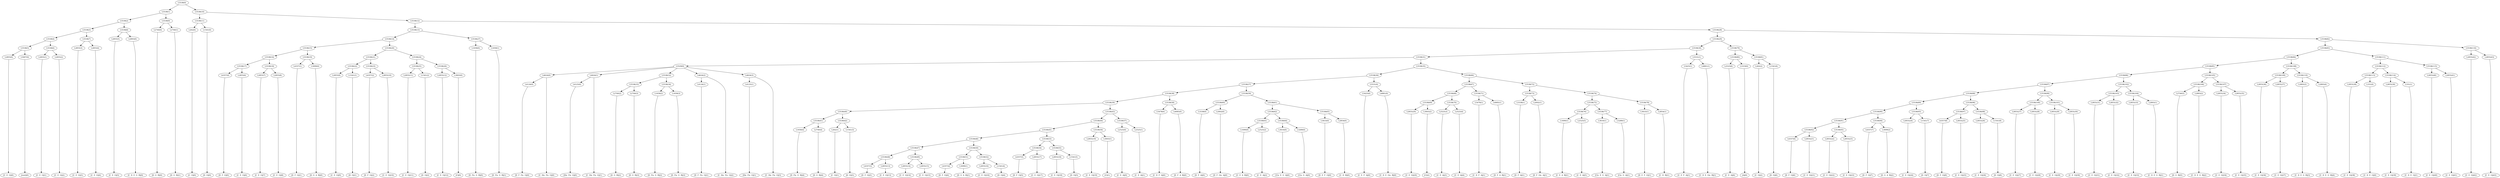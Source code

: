 digraph sample{
"L2855(0)"->"[C  E  G](0)"
"L5007(0)"->"[rest](0)"
"L5538(5)"->"L2855(0)"
"L5538(5)"->"L5007(0)"
"L2855(1)"->"[C  E  G](1)"
"L2855(2)"->"[C  E  G](2)"
"L5538(6)"->"L2855(1)"
"L5538(6)"->"L2855(2)"
"L5538(4)"->"L5538(5)"
"L5538(4)"->"L5538(6)"
"L2855(3)"->"[C  E  G](3)"
"L2855(4)"->"[C  E  G](4)"
"L5538(7)"->"L2855(3)"
"L5538(7)"->"L2855(4)"
"L5538(3)"->"L5538(4)"
"L5538(3)"->"L5538(7)"
"L2855(5)"->"[C  E  G](5)"
"L2893(0)"->"[C  D  E  G  B](0)"
"L5538(8)"->"L2855(5)"
"L5538(8)"->"L2893(0)"
"L5538(2)"->"L5538(3)"
"L5538(2)"->"L5538(8)"
"L2740(0)"->"[D  G  B](0)"
"L2740(1)"->"[D  G  B](1)"
"L5538(9)"->"L2740(0)"
"L5538(9)"->"L2740(1)"
"L5538(1)"->"L5538(2)"
"L5538(1)"->"L5538(9)"
"L262(0)"->"[C  G](0)"
"L1541(0)"->"[D  G](0)"
"L5538(11)"->"L262(0)"
"L5538(11)"->"L1541(0)"
"L4357(0)"->"[D  F  G](0)"
"L2855(6)"->"[C  E  G](6)"
"L5538(17)"->"L4357(0)"
"L5538(17)"->"L2855(6)"
"L2855(7)"->"[C  E  G](7)"
"L2855(8)"->"[C  E  G](8)"
"L5538(18)"->"L2855(7)"
"L5538(18)"->"L2855(8)"
"L5538(16)"->"L5538(17)"
"L5538(16)"->"L5538(18)"
"L4357(1)"->"[D  F  G](1)"
"L3099(0)"->"[D  G  A  B](0)"
"L5538(19)"->"L4357(1)"
"L5538(19)"->"L3099(0)"
"L5538(15)"->"L5538(16)"
"L5538(15)"->"L5538(19)"
"L2855(9)"->"[C  E  G](9)"
"L1541(1)"->"[D  G](1)"
"L5538(22)"->"L2855(9)"
"L5538(22)"->"L1541(1)"
"L4357(2)"->"[D  F  G](2)"
"L2855(10)"->"[C  E  G](10)"
"L5538(23)"->"L4357(2)"
"L5538(23)"->"L2855(10)"
"L5538(21)"->"L5538(22)"
"L5538(21)"->"L5538(23)"
"L2855(11)"->"[C  E  G](11)"
"L1541(2)"->"[D  G](2)"
"L5538(25)"->"L2855(11)"
"L5538(25)"->"L1541(2)"
"L2855(12)"->"[C  E  G](12)"
"L3003(0)"->"[C](0)"
"L5538(26)"->"L2855(12)"
"L5538(26)"->"L3003(0)"
"L5538(24)"->"L5538(25)"
"L5538(24)"->"L5538(26)"
"L5538(20)"->"L5538(21)"
"L5538(20)"->"L5538(24)"
"L5538(14)"->"L5538(15)"
"L5538(14)"->"L5538(20)"
"L1658(0)"->"[D  Fis  G  B](0)"
"L1658(1)"->"[D  Fis  G  B](1)"
"L5538(27)"->"L1658(0)"
"L5538(27)"->"L1658(1)"
"L5538(13)"->"L5538(14)"
"L5538(13)"->"L5538(27)"
"L4124(0)"->"[D  F  Fis  G](0)"
"L4624(0)"->"L4124(0)"
"L4624(0)"->"[C  Dis  Fis  G](0)"
"L4125(0)"->"[Dis  Fis  G](0)"
"L4624(1)"->"L4125(0)"
"L4624(1)"->"[C  Dis  Fis  G](1)"
"L2740(2)"->"[D  G  B](2)"
"L2740(3)"->"[D  G  B](3)"
"L5538(33)"->"L2740(2)"
"L5538(33)"->"L2740(3)"
"L1658(2)"->"[D  Fis  G  B](2)"
"L1658(3)"->"[D  Fis  G  B](3)"
"L5538(34)"->"L1658(2)"
"L5538(34)"->"L1658(3)"
"L5538(32)"->"L5538(33)"
"L5538(32)"->"L5538(34)"
"L4124(1)"->"[D  F  Fis  G](1)"
"L4624(2)"->"L4124(1)"
"L4624(2)"->"[C  Dis  Fis  G](2)"
"L4125(1)"->"[Dis  Fis  G](1)"
"L4624(3)"->"L4125(1)"
"L4624(3)"->"[C  Dis  Fis  G](3)"
"L5529(0)"->"L4624(0)"
"L5529(0)"->"L4624(1)"
"L5529(0)"->"L5538(32)"
"L5529(0)"->"L4624(2)"
"L5529(0)"->"L4624(3)"
"L1658(4)"->"[D  Fis  G  B](4)"
"L2740(4)"->"[D  G  B](4)"
"L5538(41)"->"L1658(4)"
"L5538(41)"->"L2740(4)"
"L262(1)"->"[C  G](1)"
"L1541(3)"->"[D  G](3)"
"L5538(42)"->"L262(1)"
"L5538(42)"->"L1541(3)"
"L5538(40)"->"L5538(41)"
"L5538(40)"->"L5538(42)"
"L4357(3)"->"[D  F  G](3)"
"L2855(13)"->"[C  E  G](13)"
"L5538(48)"->"L4357(3)"
"L5538(48)"->"L2855(13)"
"L2855(14)"->"[C  E  G](14)"
"L2855(15)"->"[C  E  G](15)"
"L5538(49)"->"L2855(14)"
"L5538(49)"->"L2855(15)"
"L5538(47)"->"L5538(48)"
"L5538(47)"->"L5538(49)"
"L4357(4)"->"[D  F  G](4)"
"L3099(1)"->"[D  G  A  B](1)"
"L5538(51)"->"L4357(4)"
"L5538(51)"->"L3099(1)"
"L2855(16)"->"[C  E  G](16)"
"L1541(4)"->"[D  G](4)"
"L5538(52)"->"L2855(16)"
"L5538(52)"->"L1541(4)"
"L5538(50)"->"L5538(51)"
"L5538(50)"->"L5538(52)"
"L5538(46)"->"L5538(47)"
"L5538(46)"->"L5538(50)"
"L4357(5)"->"[D  F  G](5)"
"L2855(17)"->"[C  E  G](17)"
"L5538(54)"->"L4357(5)"
"L5538(54)"->"L2855(17)"
"L2855(18)"->"[C  E  G](18)"
"L1541(5)"->"[D  G](5)"
"L5538(55)"->"L2855(18)"
"L5538(55)"->"L1541(5)"
"L5538(53)"->"L5538(54)"
"L5538(53)"->"L5538(55)"
"L5538(45)"->"L5538(46)"
"L5538(45)"->"L5538(53)"
"L2855(19)"->"[C  E  G](19)"
"L3003(1)"->"[C](1)"
"L5538(56)"->"L2855(19)"
"L5538(56)"->"L3003(1)"
"L5538(44)"->"L5538(45)"
"L5538(44)"->"L5538(56)"
"L2525(0)"->"[C  E  A](0)"
"L2525(1)"->"[C  E  A](1)"
"L5538(57)"->"L2525(0)"
"L5538(57)"->"L2525(1)"
"L5538(43)"->"L5538(44)"
"L5538(43)"->"L5538(57)"
"L5538(39)"->"L5538(40)"
"L5538(39)"->"L5538(43)"
"L5478(0)"->"[C  D  F  A](0)"
"L4085(0)"->"[D  F  A  B](0)"
"L5538(58)"->"L5478(0)"
"L5538(58)"->"L4085(0)"
"L5538(38)"->"L5538(39)"
"L5538(38)"->"L5538(58)"
"L3338(0)"->"[D  F  A](0)"
"L2002(0)"->"[D  F  Gis  A](0)"
"L5538(60)"->"L3338(0)"
"L5538(60)"->"L2002(0)"
"L1690(0)"->"[C  E  A  B](0)"
"L2525(2)"->"[C  E  A](2)"
"L5538(63)"->"L1690(0)"
"L5538(63)"->"L2525(2)"
"L3616(0)"->"[Cis  E  G  A](0)"
"L3289(0)"->"[Cis  G  A](0)"
"L5538(64)"->"L3616(0)"
"L5538(64)"->"L3289(0)"
"L5538(62)"->"L5538(63)"
"L5538(62)"->"L5538(64)"
"L3633(0)"->"[D  E  F  G](0)"
"L2854(0)"->"[C  D  B](0)"
"L5538(65)"->"L3633(0)"
"L5538(65)"->"L2854(0)"
"L5538(61)"->"L5538(62)"
"L5538(61)"->"L5538(65)"
"L5538(59)"->"L5538(60)"
"L5538(59)"->"L5538(61)"
"L5538(37)"->"L5538(38)"
"L5538(37)"->"L5538(59)"
"L5425(0)"->"[C  E  F  A](0)"
"L4881(0)"->"[C  D  E  Gis  B](0)"
"L5531(0)"->"L5425(0)"
"L5531(0)"->"L4881(0)"
"L5538(36)"->"L5538(37)"
"L5538(36)"->"L5531(0)"
"L2855(20)"->"[C  E  G](20)"
"L3003(2)"->"[C](2)"
"L5538(69)"->"L2855(20)"
"L5538(69)"->"L3003(2)"
"L2525(3)"->"[C  E  A](3)"
"L2525(4)"->"[C  E  A](4)"
"L5538(70)"->"L2525(3)"
"L5538(70)"->"L2525(4)"
"L5538(68)"->"L5538(69)"
"L5538(68)"->"L5538(70)"
"L5478(1)"->"[C  D  F  A](1)"
"L4085(1)"->"[D  F  A  B](1)"
"L5538(71)"->"L5478(1)"
"L5538(71)"->"L4085(1)"
"L5538(67)"->"L5538(68)"
"L5538(67)"->"L5538(71)"
"L3338(1)"->"[D  F  A](1)"
"L2002(1)"->"[D  F  Gis  A](1)"
"L5538(73)"->"L3338(1)"
"L5538(73)"->"L2002(1)"
"L1690(1)"->"[C  E  A  B](1)"
"L2525(5)"->"[C  E  A](5)"
"L5538(76)"->"L1690(1)"
"L5538(76)"->"L2525(5)"
"L3616(1)"->"[Cis  E  G  A](1)"
"L3289(1)"->"[Cis  G  A](1)"
"L5538(77)"->"L3616(1)"
"L5538(77)"->"L3289(1)"
"L5538(75)"->"L5538(76)"
"L5538(75)"->"L5538(77)"
"L3633(1)"->"[D  E  F  G](1)"
"L2854(1)"->"[C  D  B](1)"
"L5538(78)"->"L3633(1)"
"L5538(78)"->"L2854(1)"
"L5538(74)"->"L5538(75)"
"L5538(74)"->"L5538(78)"
"L5538(72)"->"L5538(73)"
"L5538(72)"->"L5538(74)"
"L5538(66)"->"L5538(67)"
"L5538(66)"->"L5538(72)"
"L5538(35)"->"L5538(36)"
"L5538(35)"->"L5538(66)"
"L5538(31)"->"L5529(0)"
"L5538(31)"->"L5538(35)"
"L5425(1)"->"[C  E  F  A](1)"
"L4881(1)"->"[C  D  E  Gis  B](1)"
"L5531(1)"->"L5425(1)"
"L5531(1)"->"L4881(1)"
"L5538(30)"->"L5538(31)"
"L5538(30)"->"L5531(1)"
"L2525(6)"->"[C  E  A](6)"
"L3319(0)"->"[A](0)"
"L5538(80)"->"L2525(6)"
"L5538(80)"->"L3319(0)"
"L262(2)"->"[C  G](2)"
"L1541(6)"->"[D  G](6)"
"L5538(81)"->"L262(2)"
"L5538(81)"->"L1541(6)"
"L5538(79)"->"L5538(80)"
"L5538(79)"->"L5538(81)"
"L5538(29)"->"L5538(30)"
"L5538(29)"->"L5538(79)"
"L4357(6)"->"[D  F  G](6)"
"L2855(21)"->"[C  E  G](21)"
"L5538(92)"->"L4357(6)"
"L5538(92)"->"L2855(21)"
"L2855(22)"->"[C  E  G](22)"
"L2855(23)"->"[C  E  G](23)"
"L5538(93)"->"L2855(22)"
"L5538(93)"->"L2855(23)"
"L5538(91)"->"L5538(92)"
"L5538(91)"->"L5538(93)"
"L4357(7)"->"[D  F  G](7)"
"L3099(2)"->"[D  G  A  B](2)"
"L5538(94)"->"L4357(7)"
"L5538(94)"->"L3099(2)"
"L5538(90)"->"L5538(91)"
"L5538(90)"->"L5538(94)"
"L2855(24)"->"[C  E  G](24)"
"L1541(7)"->"[D  G](7)"
"L5538(95)"->"L2855(24)"
"L5538(95)"->"L1541(7)"
"L5538(89)"->"L5538(90)"
"L5538(89)"->"L5538(95)"
"L4357(8)"->"[D  F  G](8)"
"L2855(25)"->"[C  E  G](25)"
"L5538(97)"->"L4357(8)"
"L5538(97)"->"L2855(25)"
"L2855(26)"->"[C  E  G](26)"
"L1541(8)"->"[D  G](8)"
"L5538(98)"->"L2855(26)"
"L5538(98)"->"L1541(8)"
"L5538(96)"->"L5538(97)"
"L5538(96)"->"L5538(98)"
"L5538(88)"->"L5538(89)"
"L5538(88)"->"L5538(96)"
"L2855(27)"->"[C  E  G](27)"
"L2855(28)"->"[C  E  G](28)"
"L5538(100)"->"L2855(27)"
"L5538(100)"->"L2855(28)"
"L2855(29)"->"[C  E  G](29)"
"L2855(30)"->"[C  E  G](30)"
"L5538(101)"->"L2855(29)"
"L5538(101)"->"L2855(30)"
"L5538(99)"->"L5538(100)"
"L5538(99)"->"L5538(101)"
"L5538(87)"->"L5538(88)"
"L5538(87)"->"L5538(99)"
"L2855(31)"->"[C  E  G](31)"
"L2855(32)"->"[C  E  G](32)"
"L5538(103)"->"L2855(31)"
"L5538(103)"->"L2855(32)"
"L2855(33)"->"[C  E  G](33)"
"L2893(1)"->"[C  D  E  G  B](1)"
"L5538(104)"->"L2855(33)"
"L5538(104)"->"L2893(1)"
"L5538(102)"->"L5538(103)"
"L5538(102)"->"L5538(104)"
"L5538(86)"->"L5538(87)"
"L5538(86)"->"L5538(102)"
"L2740(5)"->"[D  G  B](5)"
"L2893(2)"->"[C  D  E  G  B](2)"
"L5538(106)"->"L2740(5)"
"L5538(106)"->"L2893(2)"
"L2855(34)"->"[C  E  G](34)"
"L2855(35)"->"[C  E  G](35)"
"L5538(107)"->"L2855(34)"
"L5538(107)"->"L2855(35)"
"L5538(105)"->"L5538(106)"
"L5538(105)"->"L5538(107)"
"L5538(85)"->"L5538(86)"
"L5538(85)"->"L5538(105)"
"L2855(36)"->"[C  E  G](36)"
"L2855(37)"->"[C  E  G](37)"
"L5538(109)"->"L2855(36)"
"L5538(109)"->"L2855(37)"
"L2893(3)"->"[C  D  E  G  B](3)"
"L2893(4)"->"[C  D  E  G  B](4)"
"L5538(110)"->"L2893(3)"
"L5538(110)"->"L2893(4)"
"L5538(108)"->"L5538(109)"
"L5538(108)"->"L5538(110)"
"L5538(84)"->"L5538(85)"
"L5538(84)"->"L5538(108)"
"L2855(38)"->"[C  E  G](38)"
"L331(0)"->"[C  D  E  G](0)"
"L5538(113)"->"L2855(38)"
"L5538(113)"->"L331(0)"
"L2855(39)"->"[C  E  G](39)"
"L331(1)"->"[C  D  E  G](1)"
"L5538(114)"->"L2855(39)"
"L5538(114)"->"L331(1)"
"L5538(112)"->"L5538(113)"
"L5538(112)"->"L5538(114)"
"L2855(40)"->"[C  E  G](40)"
"L2855(41)"->"[C  E  G](41)"
"L5538(115)"->"L2855(40)"
"L5538(115)"->"L2855(41)"
"L5538(111)"->"L5538(112)"
"L5538(111)"->"L5538(115)"
"L5538(83)"->"L5538(84)"
"L5538(83)"->"L5538(111)"
"L2855(42)"->"[C  E  G](42)"
"L2855(43)"->"[C  E  G](43)"
"L5538(116)"->"L2855(42)"
"L5538(116)"->"L2855(43)"
"L5538(82)"->"L5538(83)"
"L5538(82)"->"L5538(116)"
"L5538(28)"->"L5538(29)"
"L5538(28)"->"L5538(82)"
"L5538(12)"->"L5538(13)"
"L5538(12)"->"L5538(28)"
"L5538(10)"->"L5538(11)"
"L5538(10)"->"L5538(12)"
"L5538(0)"->"L5538(1)"
"L5538(0)"->"L5538(10)"
{rank = min; "L5538(0)"}
{rank = same; "L5538(1)"; "L5538(10)";}
{rank = same; "L5538(2)"; "L5538(9)"; "L5538(11)"; "L5538(12)";}
{rank = same; "L5538(3)"; "L5538(8)"; "L2740(0)"; "L2740(1)"; "L262(0)"; "L1541(0)"; "L5538(13)"; "L5538(28)";}
{rank = same; "L5538(4)"; "L5538(7)"; "L2855(5)"; "L2893(0)"; "L5538(14)"; "L5538(27)"; "L5538(29)"; "L5538(82)";}
{rank = same; "L5538(5)"; "L5538(6)"; "L2855(3)"; "L2855(4)"; "L5538(15)"; "L5538(20)"; "L1658(0)"; "L1658(1)"; "L5538(30)"; "L5538(79)"; "L5538(83)"; "L5538(116)";}
{rank = same; "L2855(0)"; "L5007(0)"; "L2855(1)"; "L2855(2)"; "L5538(16)"; "L5538(19)"; "L5538(21)"; "L5538(24)"; "L5538(31)"; "L5531(1)"; "L5538(80)"; "L5538(81)"; "L5538(84)"; "L5538(111)"; "L2855(42)"; "L2855(43)";}
{rank = same; "L5538(17)"; "L5538(18)"; "L4357(1)"; "L3099(0)"; "L5538(22)"; "L5538(23)"; "L5538(25)"; "L5538(26)"; "L5529(0)"; "L5538(35)"; "L5425(1)"; "L4881(1)"; "L2525(6)"; "L3319(0)"; "L262(2)"; "L1541(6)"; "L5538(85)"; "L5538(108)"; "L5538(112)"; "L5538(115)";}
{rank = same; "L4357(0)"; "L2855(6)"; "L2855(7)"; "L2855(8)"; "L2855(9)"; "L1541(1)"; "L4357(2)"; "L2855(10)"; "L2855(11)"; "L1541(2)"; "L2855(12)"; "L3003(0)"; "L4624(0)"; "L4624(1)"; "L5538(32)"; "L4624(2)"; "L4624(3)"; "L5538(36)"; "L5538(66)"; "L5538(86)"; "L5538(105)"; "L5538(109)"; "L5538(110)"; "L5538(113)"; "L5538(114)"; "L2855(40)"; "L2855(41)";}
{rank = same; "L4124(0)"; "L4125(0)"; "L5538(33)"; "L5538(34)"; "L4124(1)"; "L4125(1)"; "L5538(37)"; "L5531(0)"; "L5538(67)"; "L5538(72)"; "L5538(87)"; "L5538(102)"; "L5538(106)"; "L5538(107)"; "L2855(36)"; "L2855(37)"; "L2893(3)"; "L2893(4)"; "L2855(38)"; "L331(0)"; "L2855(39)"; "L331(1)";}
{rank = same; "L2740(2)"; "L2740(3)"; "L1658(2)"; "L1658(3)"; "L5538(38)"; "L5538(59)"; "L5425(0)"; "L4881(0)"; "L5538(68)"; "L5538(71)"; "L5538(73)"; "L5538(74)"; "L5538(88)"; "L5538(99)"; "L5538(103)"; "L5538(104)"; "L2740(5)"; "L2893(2)"; "L2855(34)"; "L2855(35)";}
{rank = same; "L5538(39)"; "L5538(58)"; "L5538(60)"; "L5538(61)"; "L5538(69)"; "L5538(70)"; "L5478(1)"; "L4085(1)"; "L3338(1)"; "L2002(1)"; "L5538(75)"; "L5538(78)"; "L5538(89)"; "L5538(96)"; "L5538(100)"; "L5538(101)"; "L2855(31)"; "L2855(32)"; "L2855(33)"; "L2893(1)";}
{rank = same; "L5538(40)"; "L5538(43)"; "L5478(0)"; "L4085(0)"; "L3338(0)"; "L2002(0)"; "L5538(62)"; "L5538(65)"; "L2855(20)"; "L3003(2)"; "L2525(3)"; "L2525(4)"; "L5538(76)"; "L5538(77)"; "L3633(1)"; "L2854(1)"; "L5538(90)"; "L5538(95)"; "L5538(97)"; "L5538(98)"; "L2855(27)"; "L2855(28)"; "L2855(29)"; "L2855(30)";}
{rank = same; "L5538(41)"; "L5538(42)"; "L5538(44)"; "L5538(57)"; "L5538(63)"; "L5538(64)"; "L3633(0)"; "L2854(0)"; "L1690(1)"; "L2525(5)"; "L3616(1)"; "L3289(1)"; "L5538(91)"; "L5538(94)"; "L2855(24)"; "L1541(7)"; "L4357(8)"; "L2855(25)"; "L2855(26)"; "L1541(8)";}
{rank = same; "L1658(4)"; "L2740(4)"; "L262(1)"; "L1541(3)"; "L5538(45)"; "L5538(56)"; "L2525(0)"; "L2525(1)"; "L1690(0)"; "L2525(2)"; "L3616(0)"; "L3289(0)"; "L5538(92)"; "L5538(93)"; "L4357(7)"; "L3099(2)";}
{rank = same; "L5538(46)"; "L5538(53)"; "L2855(19)"; "L3003(1)"; "L4357(6)"; "L2855(21)"; "L2855(22)"; "L2855(23)";}
{rank = same; "L5538(47)"; "L5538(50)"; "L5538(54)"; "L5538(55)";}
{rank = same; "L5538(48)"; "L5538(49)"; "L5538(51)"; "L5538(52)"; "L4357(5)"; "L2855(17)"; "L2855(18)"; "L1541(5)";}
{rank = same; "L4357(3)"; "L2855(13)"; "L2855(14)"; "L2855(15)"; "L4357(4)"; "L3099(1)"; "L2855(16)"; "L1541(4)";}
{rank = max; "[A](0)"; "[C  D  B](0)"; "[C  D  B](1)"; "[C  D  E  G  B](0)"; "[C  D  E  G  B](1)"; "[C  D  E  G  B](2)"; "[C  D  E  G  B](3)"; "[C  D  E  G  B](4)"; "[C  D  E  G](0)"; "[C  D  E  G](1)"; "[C  D  E  Gis  B](0)"; "[C  D  E  Gis  B](1)"; "[C  D  F  A](0)"; "[C  D  F  A](1)"; "[C  Dis  Fis  G](0)"; "[C  Dis  Fis  G](1)"; "[C  Dis  Fis  G](2)"; "[C  Dis  Fis  G](3)"; "[C  E  A  B](0)"; "[C  E  A  B](1)"; "[C  E  A](0)"; "[C  E  A](1)"; "[C  E  A](2)"; "[C  E  A](3)"; "[C  E  A](4)"; "[C  E  A](5)"; "[C  E  A](6)"; "[C  E  F  A](0)"; "[C  E  F  A](1)"; "[C  E  G](0)"; "[C  E  G](1)"; "[C  E  G](10)"; "[C  E  G](11)"; "[C  E  G](12)"; "[C  E  G](13)"; "[C  E  G](14)"; "[C  E  G](15)"; "[C  E  G](16)"; "[C  E  G](17)"; "[C  E  G](18)"; "[C  E  G](19)"; "[C  E  G](2)"; "[C  E  G](20)"; "[C  E  G](21)"; "[C  E  G](22)"; "[C  E  G](23)"; "[C  E  G](24)"; "[C  E  G](25)"; "[C  E  G](26)"; "[C  E  G](27)"; "[C  E  G](28)"; "[C  E  G](29)"; "[C  E  G](3)"; "[C  E  G](30)"; "[C  E  G](31)"; "[C  E  G](32)"; "[C  E  G](33)"; "[C  E  G](34)"; "[C  E  G](35)"; "[C  E  G](36)"; "[C  E  G](37)"; "[C  E  G](38)"; "[C  E  G](39)"; "[C  E  G](4)"; "[C  E  G](40)"; "[C  E  G](41)"; "[C  E  G](42)"; "[C  E  G](43)"; "[C  E  G](5)"; "[C  E  G](6)"; "[C  E  G](7)"; "[C  E  G](8)"; "[C  E  G](9)"; "[C  G](0)"; "[C  G](1)"; "[C  G](2)"; "[C](0)"; "[C](1)"; "[C](2)"; "[Cis  E  G  A](0)"; "[Cis  E  G  A](1)"; "[Cis  G  A](0)"; "[Cis  G  A](1)"; "[D  E  F  G](0)"; "[D  E  F  G](1)"; "[D  F  A  B](0)"; "[D  F  A  B](1)"; "[D  F  A](0)"; "[D  F  A](1)"; "[D  F  Fis  G](0)"; "[D  F  Fis  G](1)"; "[D  F  G](0)"; "[D  F  G](1)"; "[D  F  G](2)"; "[D  F  G](3)"; "[D  F  G](4)"; "[D  F  G](5)"; "[D  F  G](6)"; "[D  F  G](7)"; "[D  F  G](8)"; "[D  F  Gis  A](0)"; "[D  F  Gis  A](1)"; "[D  Fis  G  B](0)"; "[D  Fis  G  B](1)"; "[D  Fis  G  B](2)"; "[D  Fis  G  B](3)"; "[D  Fis  G  B](4)"; "[D  G  A  B](0)"; "[D  G  A  B](1)"; "[D  G  A  B](2)"; "[D  G  B](0)"; "[D  G  B](1)"; "[D  G  B](2)"; "[D  G  B](3)"; "[D  G  B](4)"; "[D  G  B](5)"; "[D  G](0)"; "[D  G](1)"; "[D  G](2)"; "[D  G](3)"; "[D  G](4)"; "[D  G](5)"; "[D  G](6)"; "[D  G](7)"; "[D  G](8)"; "[Dis  Fis  G](0)"; "[Dis  Fis  G](1)"; "[rest](0)";}
}